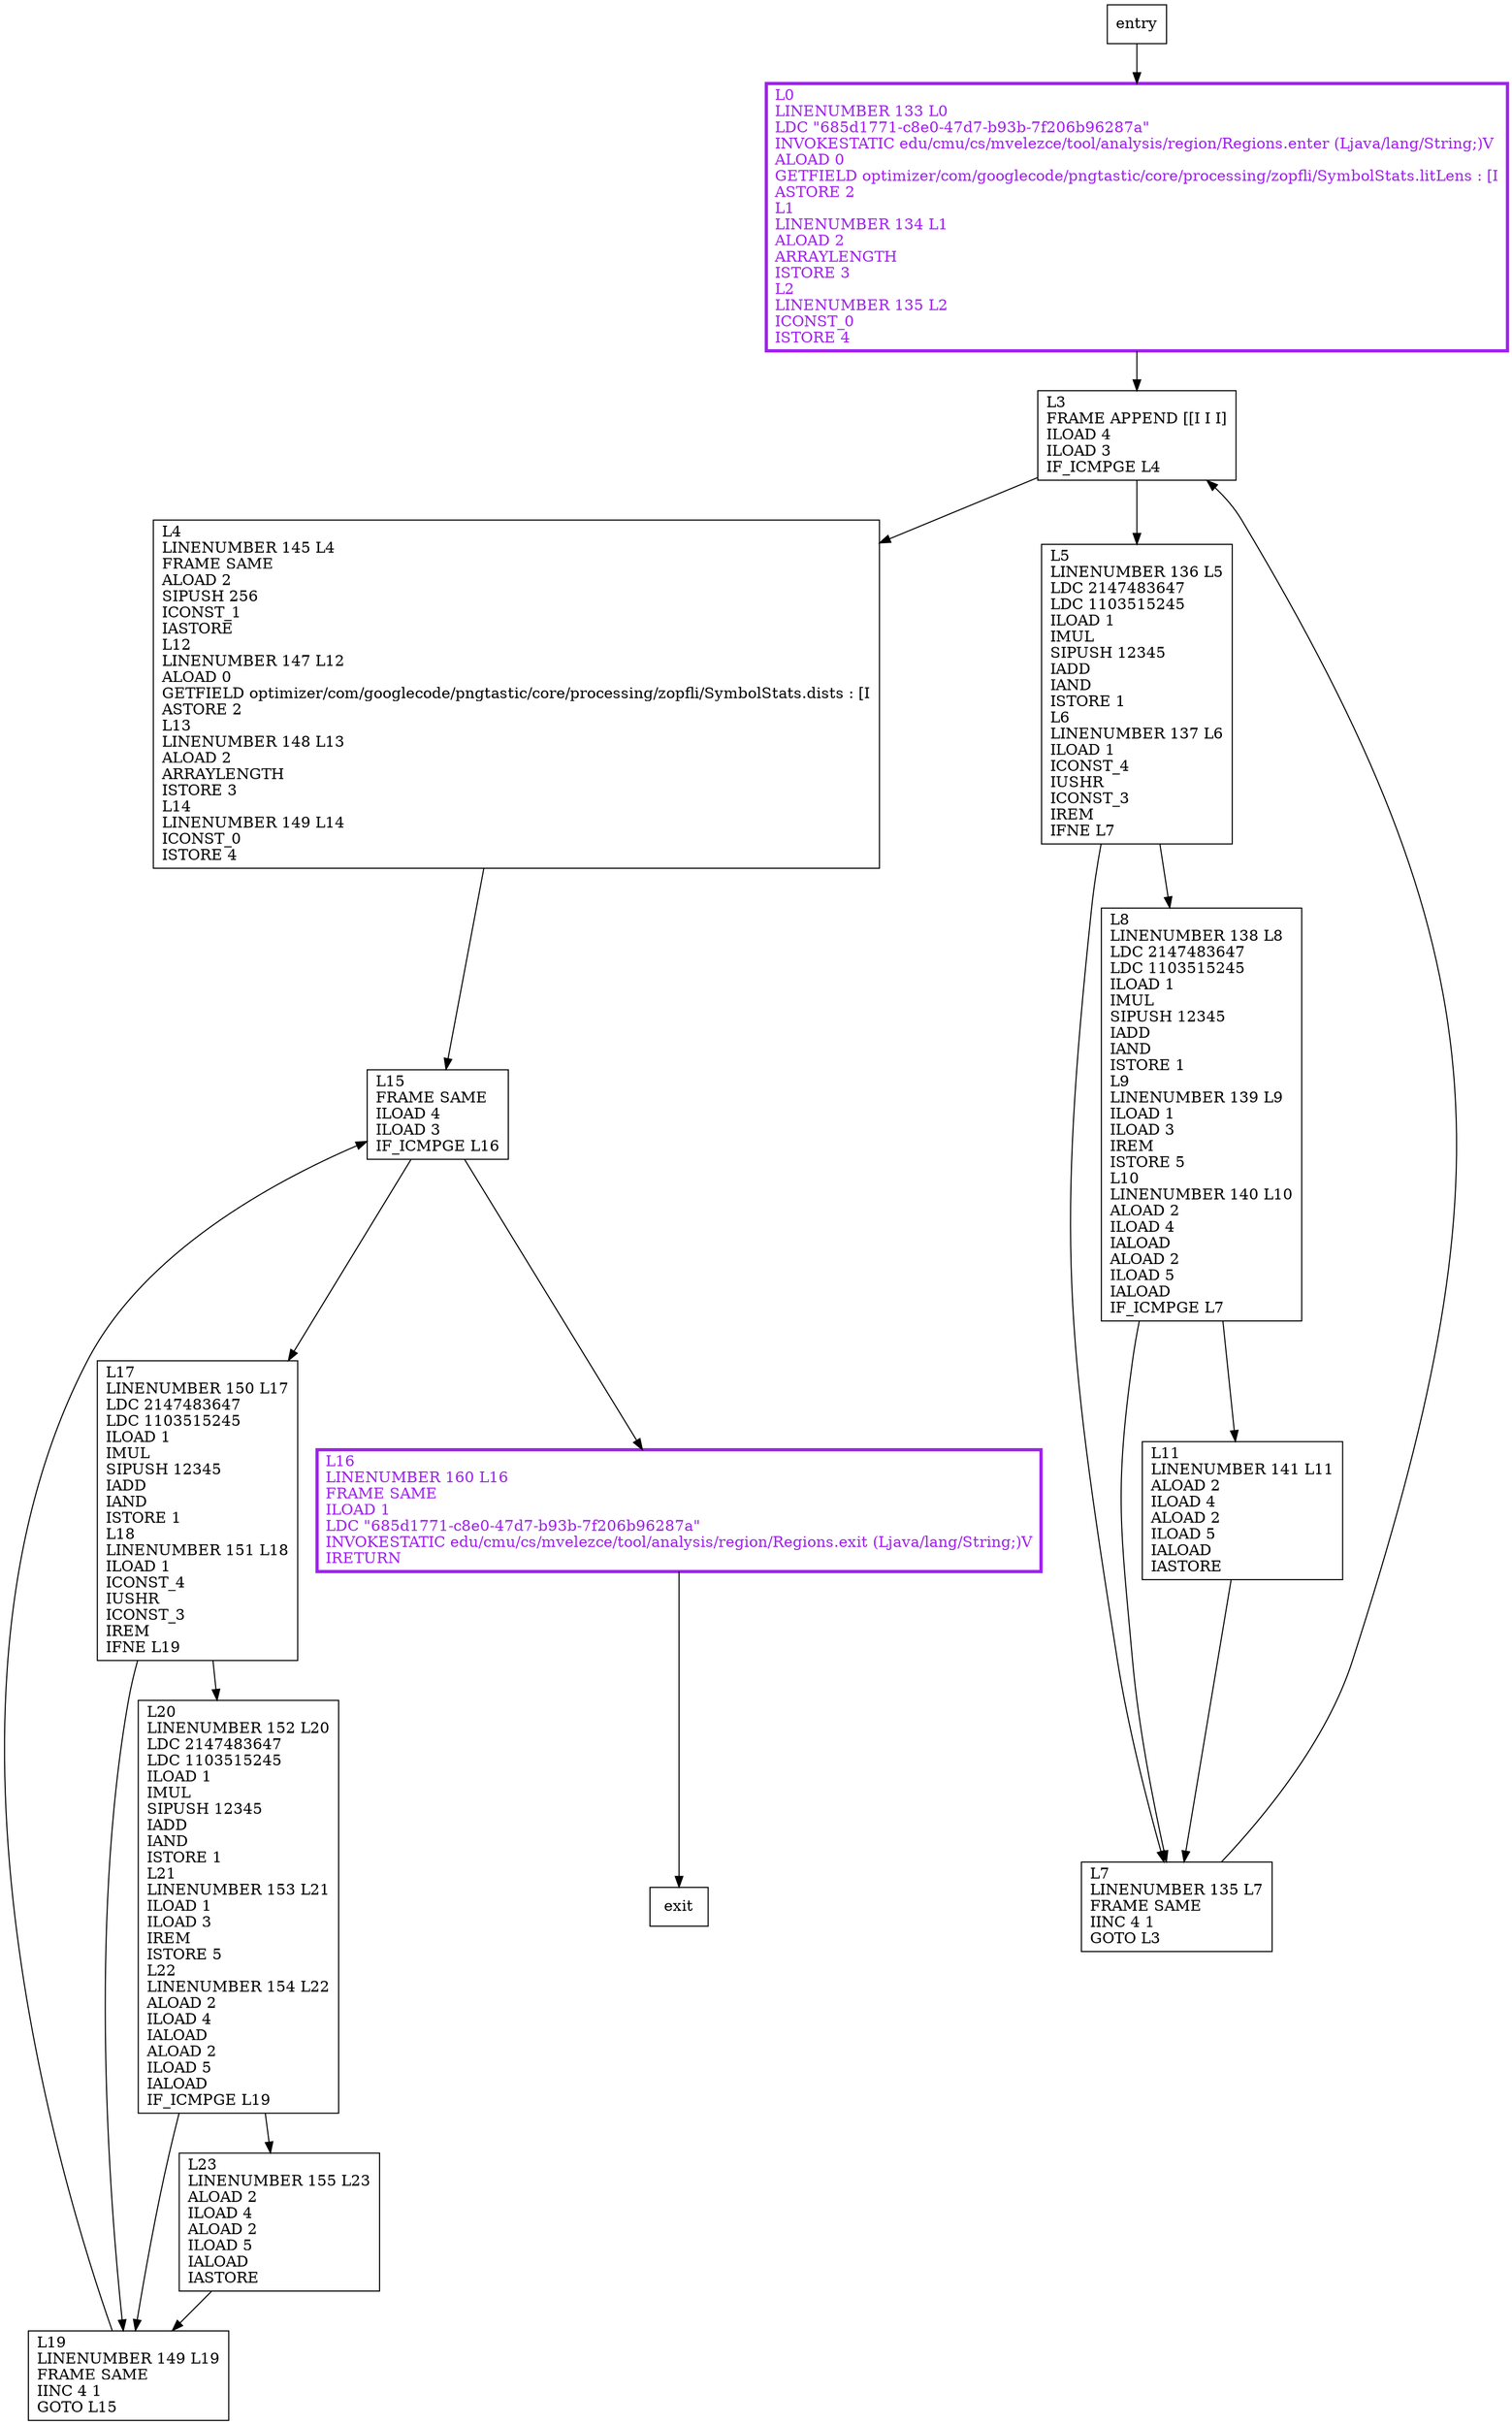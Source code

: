 digraph randomizeFreqs {
node [shape=record];
1133288103 [label="L3\lFRAME APPEND [[I I I]\lILOAD 4\lILOAD 3\lIF_ICMPGE L4\l"];
1821335795 [label="L17\lLINENUMBER 150 L17\lLDC 2147483647\lLDC 1103515245\lILOAD 1\lIMUL\lSIPUSH 12345\lIADD\lIAND\lISTORE 1\lL18\lLINENUMBER 151 L18\lILOAD 1\lICONST_4\lIUSHR\lICONST_3\lIREM\lIFNE L19\l"];
1456006896 [label="L19\lLINENUMBER 149 L19\lFRAME SAME\lIINC 4 1\lGOTO L15\l"];
877898962 [label="L16\lLINENUMBER 160 L16\lFRAME SAME\lILOAD 1\lLDC \"685d1771-c8e0-47d7-b93b-7f206b96287a\"\lINVOKESTATIC edu/cmu/cs/mvelezce/tool/analysis/region/Regions.exit (Ljava/lang/String;)V\lIRETURN\l"];
857245202 [label="L7\lLINENUMBER 135 L7\lFRAME SAME\lIINC 4 1\lGOTO L3\l"];
994185757 [label="L4\lLINENUMBER 145 L4\lFRAME SAME\lALOAD 2\lSIPUSH 256\lICONST_1\lIASTORE\lL12\lLINENUMBER 147 L12\lALOAD 0\lGETFIELD optimizer/com/googlecode/pngtastic/core/processing/zopfli/SymbolStats.dists : [I\lASTORE 2\lL13\lLINENUMBER 148 L13\lALOAD 2\lARRAYLENGTH\lISTORE 3\lL14\lLINENUMBER 149 L14\lICONST_0\lISTORE 4\l"];
1121370413 [label="L0\lLINENUMBER 133 L0\lLDC \"685d1771-c8e0-47d7-b93b-7f206b96287a\"\lINVOKESTATIC edu/cmu/cs/mvelezce/tool/analysis/region/Regions.enter (Ljava/lang/String;)V\lALOAD 0\lGETFIELD optimizer/com/googlecode/pngtastic/core/processing/zopfli/SymbolStats.litLens : [I\lASTORE 2\lL1\lLINENUMBER 134 L1\lALOAD 2\lARRAYLENGTH\lISTORE 3\lL2\lLINENUMBER 135 L2\lICONST_0\lISTORE 4\l"];
2049620066 [label="L5\lLINENUMBER 136 L5\lLDC 2147483647\lLDC 1103515245\lILOAD 1\lIMUL\lSIPUSH 12345\lIADD\lIAND\lISTORE 1\lL6\lLINENUMBER 137 L6\lILOAD 1\lICONST_4\lIUSHR\lICONST_3\lIREM\lIFNE L7\l"];
1337289706 [label="L15\lFRAME SAME\lILOAD 4\lILOAD 3\lIF_ICMPGE L16\l"];
1487540468 [label="L23\lLINENUMBER 155 L23\lALOAD 2\lILOAD 4\lALOAD 2\lILOAD 5\lIALOAD\lIASTORE\l"];
1194587893 [label="L8\lLINENUMBER 138 L8\lLDC 2147483647\lLDC 1103515245\lILOAD 1\lIMUL\lSIPUSH 12345\lIADD\lIAND\lISTORE 1\lL9\lLINENUMBER 139 L9\lILOAD 1\lILOAD 3\lIREM\lISTORE 5\lL10\lLINENUMBER 140 L10\lALOAD 2\lILOAD 4\lIALOAD\lALOAD 2\lILOAD 5\lIALOAD\lIF_ICMPGE L7\l"];
1907758892 [label="L20\lLINENUMBER 152 L20\lLDC 2147483647\lLDC 1103515245\lILOAD 1\lIMUL\lSIPUSH 12345\lIADD\lIAND\lISTORE 1\lL21\lLINENUMBER 153 L21\lILOAD 1\lILOAD 3\lIREM\lISTORE 5\lL22\lLINENUMBER 154 L22\lALOAD 2\lILOAD 4\lIALOAD\lALOAD 2\lILOAD 5\lIALOAD\lIF_ICMPGE L19\l"];
1825228532 [label="L11\lLINENUMBER 141 L11\lALOAD 2\lILOAD 4\lALOAD 2\lILOAD 5\lIALOAD\lIASTORE\l"];
entry;
exit;
1133288103 -> 994185757;
1133288103 -> 2049620066;
1821335795 -> 1456006896;
1821335795 -> 1907758892;
1456006896 -> 1337289706;
877898962 -> exit;
857245202 -> 1133288103;
994185757 -> 1337289706;
entry -> 1121370413;
1121370413 -> 1133288103;
2049620066 -> 1194587893;
2049620066 -> 857245202;
1337289706 -> 1821335795;
1337289706 -> 877898962;
1487540468 -> 1456006896;
1194587893 -> 857245202;
1194587893 -> 1825228532;
1907758892 -> 1487540468;
1907758892 -> 1456006896;
1825228532 -> 857245202;
1121370413[fontcolor="purple", penwidth=3, color="purple"];
877898962[fontcolor="purple", penwidth=3, color="purple"];
}
